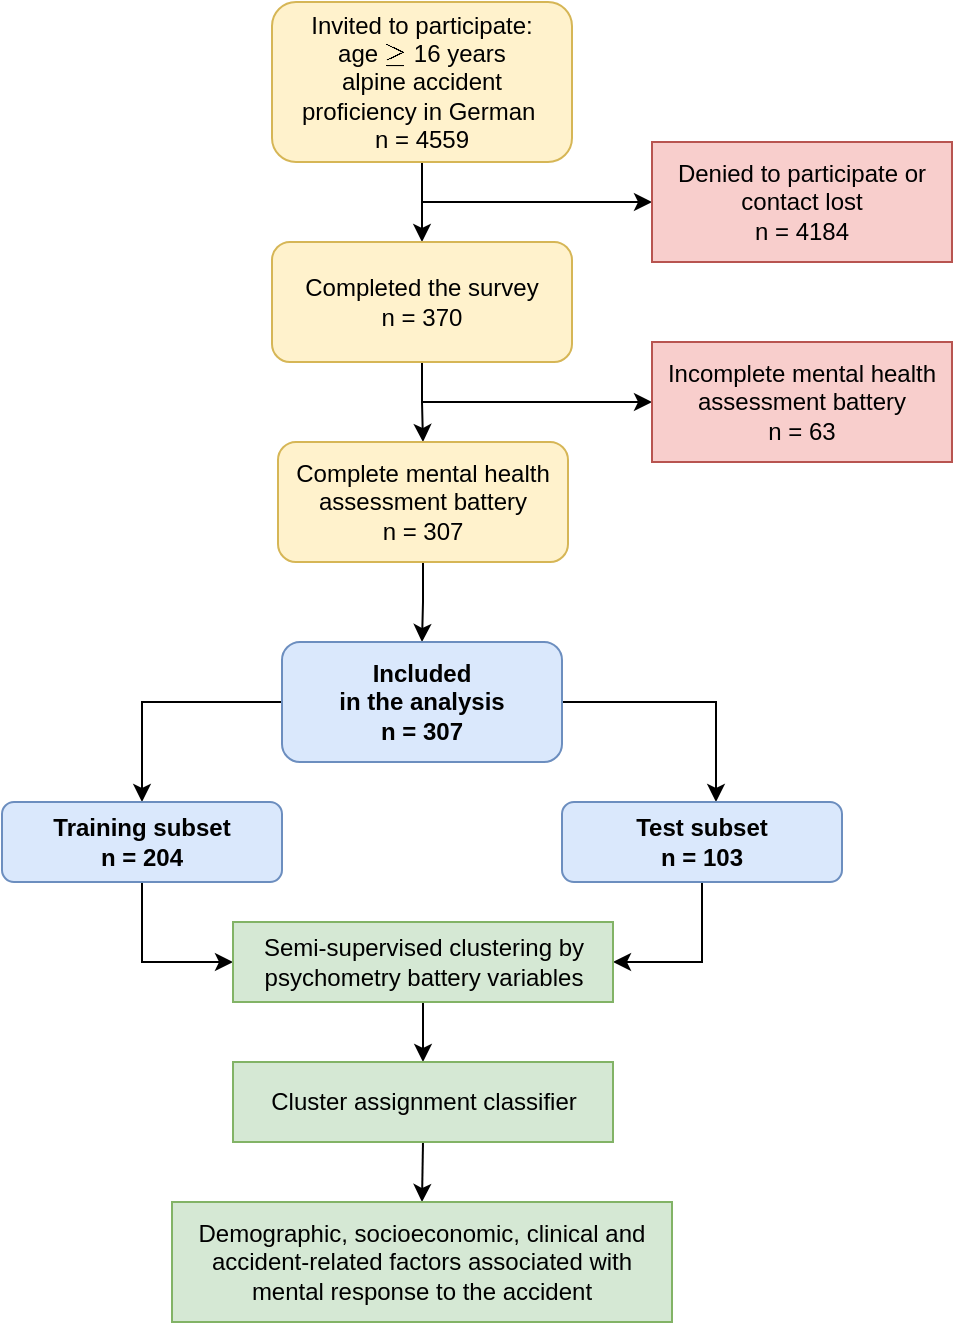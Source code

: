 <mxfile version="20.8.10" type="device"><diagram id="Nn_4Ib7fIXEamJemjsYj" name="Page-1"><mxGraphModel dx="810" dy="473" grid="1" gridSize="10" guides="1" tooltips="1" connect="1" arrows="1" fold="1" page="1" pageScale="1" pageWidth="690" pageHeight="980" math="1" shadow="0"><root><mxCell id="0"/><mxCell id="1" parent="0"/><mxCell id="o_BplccE3KQUP8_AVwCJ-5" style="edgeStyle=orthogonalEdgeStyle;rounded=0;orthogonalLoop=1;jettySize=auto;html=1;exitX=0.5;exitY=1;exitDx=0;exitDy=0;entryX=0;entryY=0.5;entryDx=0;entryDy=0;" parent="1" source="o_BplccE3KQUP8_AVwCJ-1" target="o_BplccE3KQUP8_AVwCJ-4" edge="1"><mxGeometry relative="1" as="geometry"><Array as="points"><mxPoint x="210" y="100"/></Array></mxGeometry></mxCell><mxCell id="o_BplccE3KQUP8_AVwCJ-6" style="edgeStyle=orthogonalEdgeStyle;rounded=0;orthogonalLoop=1;jettySize=auto;html=1;exitX=0.5;exitY=1;exitDx=0;exitDy=0;entryX=0.5;entryY=0;entryDx=0;entryDy=0;" parent="1" source="o_BplccE3KQUP8_AVwCJ-1" target="o_BplccE3KQUP8_AVwCJ-2" edge="1"><mxGeometry relative="1" as="geometry"/></mxCell><mxCell id="o_BplccE3KQUP8_AVwCJ-1" value="Invited to participate:&lt;br&gt;age \(\geq\) 16 years&lt;br&gt;alpine accident&lt;br&gt;proficiency in German&amp;nbsp;&lt;br&gt;n = 4559" style="rounded=1;whiteSpace=wrap;html=1;fillColor=#fff2cc;strokeColor=#d6b656;" parent="1" vertex="1"><mxGeometry x="135" width="150" height="80" as="geometry"/></mxCell><mxCell id="xsMFM7siLS6YqCfdZKpo-1" style="edgeStyle=orthogonalEdgeStyle;rounded=0;orthogonalLoop=1;jettySize=auto;html=1;exitX=0.5;exitY=1;exitDx=0;exitDy=0;entryX=0.5;entryY=0;entryDx=0;entryDy=0;" parent="1" source="o_BplccE3KQUP8_AVwCJ-2" target="o_BplccE3KQUP8_AVwCJ-12" edge="1"><mxGeometry relative="1" as="geometry"/></mxCell><mxCell id="xsMFM7siLS6YqCfdZKpo-3" style="edgeStyle=orthogonalEdgeStyle;rounded=0;orthogonalLoop=1;jettySize=auto;html=1;exitX=0.5;exitY=1;exitDx=0;exitDy=0;entryX=0;entryY=0.5;entryDx=0;entryDy=0;" parent="1" source="o_BplccE3KQUP8_AVwCJ-2" target="o_BplccE3KQUP8_AVwCJ-11" edge="1"><mxGeometry relative="1" as="geometry"/></mxCell><mxCell id="o_BplccE3KQUP8_AVwCJ-2" value="Completed the survey&lt;br&gt;n = 370" style="rounded=1;whiteSpace=wrap;html=1;fillColor=#fff2cc;strokeColor=#d6b656;" parent="1" vertex="1"><mxGeometry x="135" y="120" width="150" height="60" as="geometry"/></mxCell><mxCell id="o_BplccE3KQUP8_AVwCJ-4" value="Denied to participate or contact lost&lt;br&gt;n = 4184" style="rounded=0;whiteSpace=wrap;html=1;fillColor=#f8cecc;strokeColor=#b85450;" parent="1" vertex="1"><mxGeometry x="325" y="70" width="150" height="60" as="geometry"/></mxCell><mxCell id="o_BplccE3KQUP8_AVwCJ-11" value="Incomplete mental health assessment battery&lt;br&gt;n = 63" style="rounded=0;whiteSpace=wrap;html=1;fillColor=#f8cecc;strokeColor=#b85450;" parent="1" vertex="1"><mxGeometry x="325" y="170" width="150" height="60" as="geometry"/></mxCell><mxCell id="xsMFM7siLS6YqCfdZKpo-2" style="edgeStyle=orthogonalEdgeStyle;rounded=0;orthogonalLoop=1;jettySize=auto;html=1;exitX=0.5;exitY=1;exitDx=0;exitDy=0;entryX=0.5;entryY=0;entryDx=0;entryDy=0;" parent="1" source="o_BplccE3KQUP8_AVwCJ-12" target="o_BplccE3KQUP8_AVwCJ-17" edge="1"><mxGeometry relative="1" as="geometry"/></mxCell><mxCell id="o_BplccE3KQUP8_AVwCJ-12" value="Complete mental health assessment battery&lt;br&gt;n = 307" style="rounded=1;whiteSpace=wrap;html=1;fillColor=#fff2cc;strokeColor=#d6b656;" parent="1" vertex="1"><mxGeometry x="138" y="220" width="145" height="60" as="geometry"/></mxCell><mxCell id="rmbo_auGqbioejEZq5b_-3" style="edgeStyle=orthogonalEdgeStyle;rounded=0;orthogonalLoop=1;jettySize=auto;html=1;exitX=1;exitY=0.5;exitDx=0;exitDy=0;entryX=0.55;entryY=0;entryDx=0;entryDy=0;entryPerimeter=0;" parent="1" source="o_BplccE3KQUP8_AVwCJ-17" target="rmbo_auGqbioejEZq5b_-2" edge="1"><mxGeometry relative="1" as="geometry"/></mxCell><mxCell id="rmbo_auGqbioejEZq5b_-4" style="edgeStyle=orthogonalEdgeStyle;rounded=0;orthogonalLoop=1;jettySize=auto;html=1;exitX=0;exitY=0.5;exitDx=0;exitDy=0;entryX=0.5;entryY=0;entryDx=0;entryDy=0;" parent="1" source="o_BplccE3KQUP8_AVwCJ-17" target="rmbo_auGqbioejEZq5b_-1" edge="1"><mxGeometry relative="1" as="geometry"/></mxCell><mxCell id="o_BplccE3KQUP8_AVwCJ-17" value="Included&lt;br&gt;in the analysis&lt;br&gt;n = 307" style="rounded=1;whiteSpace=wrap;html=1;fillColor=#dae8fc;strokeColor=#6c8ebf;fontStyle=1" parent="1" vertex="1"><mxGeometry x="140" y="320" width="140" height="60" as="geometry"/></mxCell><mxCell id="rmbo_auGqbioejEZq5b_-6" style="edgeStyle=orthogonalEdgeStyle;rounded=0;orthogonalLoop=1;jettySize=auto;html=1;exitX=0.5;exitY=1;exitDx=0;exitDy=0;entryX=0;entryY=0.5;entryDx=0;entryDy=0;" parent="1" source="rmbo_auGqbioejEZq5b_-1" target="rmbo_auGqbioejEZq5b_-5" edge="1"><mxGeometry relative="1" as="geometry"/></mxCell><mxCell id="rmbo_auGqbioejEZq5b_-1" value="Training subset&lt;br&gt;n = 204" style="rounded=1;whiteSpace=wrap;html=1;fillColor=#dae8fc;strokeColor=#6c8ebf;fontStyle=1" parent="1" vertex="1"><mxGeometry y="400" width="140" height="40" as="geometry"/></mxCell><mxCell id="rmbo_auGqbioejEZq5b_-8" style="edgeStyle=orthogonalEdgeStyle;rounded=0;orthogonalLoop=1;jettySize=auto;html=1;entryX=1;entryY=0.5;entryDx=0;entryDy=0;" parent="1" source="rmbo_auGqbioejEZq5b_-2" target="rmbo_auGqbioejEZq5b_-5" edge="1"><mxGeometry relative="1" as="geometry"/></mxCell><mxCell id="rmbo_auGqbioejEZq5b_-2" value="Test subset&lt;br&gt;n = 103" style="rounded=1;whiteSpace=wrap;html=1;fillColor=#dae8fc;strokeColor=#6c8ebf;fontStyle=1" parent="1" vertex="1"><mxGeometry x="280" y="400" width="140" height="40" as="geometry"/></mxCell><mxCell id="rmbo_auGqbioejEZq5b_-11" style="edgeStyle=orthogonalEdgeStyle;rounded=0;orthogonalLoop=1;jettySize=auto;html=1;exitX=0.5;exitY=1;exitDx=0;exitDy=0;entryX=0.5;entryY=0;entryDx=0;entryDy=0;" parent="1" source="rmbo_auGqbioejEZq5b_-5" target="rmbo_auGqbioejEZq5b_-9" edge="1"><mxGeometry relative="1" as="geometry"/></mxCell><mxCell id="rmbo_auGqbioejEZq5b_-5" value="Semi-supervised clustering by psychometry battery variables" style="rounded=0;whiteSpace=wrap;html=1;fillColor=#d5e8d4;strokeColor=#82b366;" parent="1" vertex="1"><mxGeometry x="115.5" y="460" width="190" height="40" as="geometry"/></mxCell><mxCell id="rmbo_auGqbioejEZq5b_-12" style="edgeStyle=orthogonalEdgeStyle;rounded=0;orthogonalLoop=1;jettySize=auto;html=1;exitX=0.5;exitY=1;exitDx=0;exitDy=0;entryX=0.5;entryY=0;entryDx=0;entryDy=0;" parent="1" source="rmbo_auGqbioejEZq5b_-9" target="rmbo_auGqbioejEZq5b_-10" edge="1"><mxGeometry relative="1" as="geometry"/></mxCell><mxCell id="rmbo_auGqbioejEZq5b_-9" value="Cluster assignment classifier" style="rounded=0;whiteSpace=wrap;html=1;fillColor=#d5e8d4;strokeColor=#82b366;" parent="1" vertex="1"><mxGeometry x="115.5" y="530" width="190" height="40" as="geometry"/></mxCell><mxCell id="rmbo_auGqbioejEZq5b_-10" value="Demographic, socioeconomic, clinical and accident-related factors associated with mental response to the accident" style="rounded=0;whiteSpace=wrap;html=1;fillColor=#d5e8d4;strokeColor=#82b366;" parent="1" vertex="1"><mxGeometry x="85" y="600" width="250" height="60" as="geometry"/></mxCell></root></mxGraphModel></diagram></mxfile>